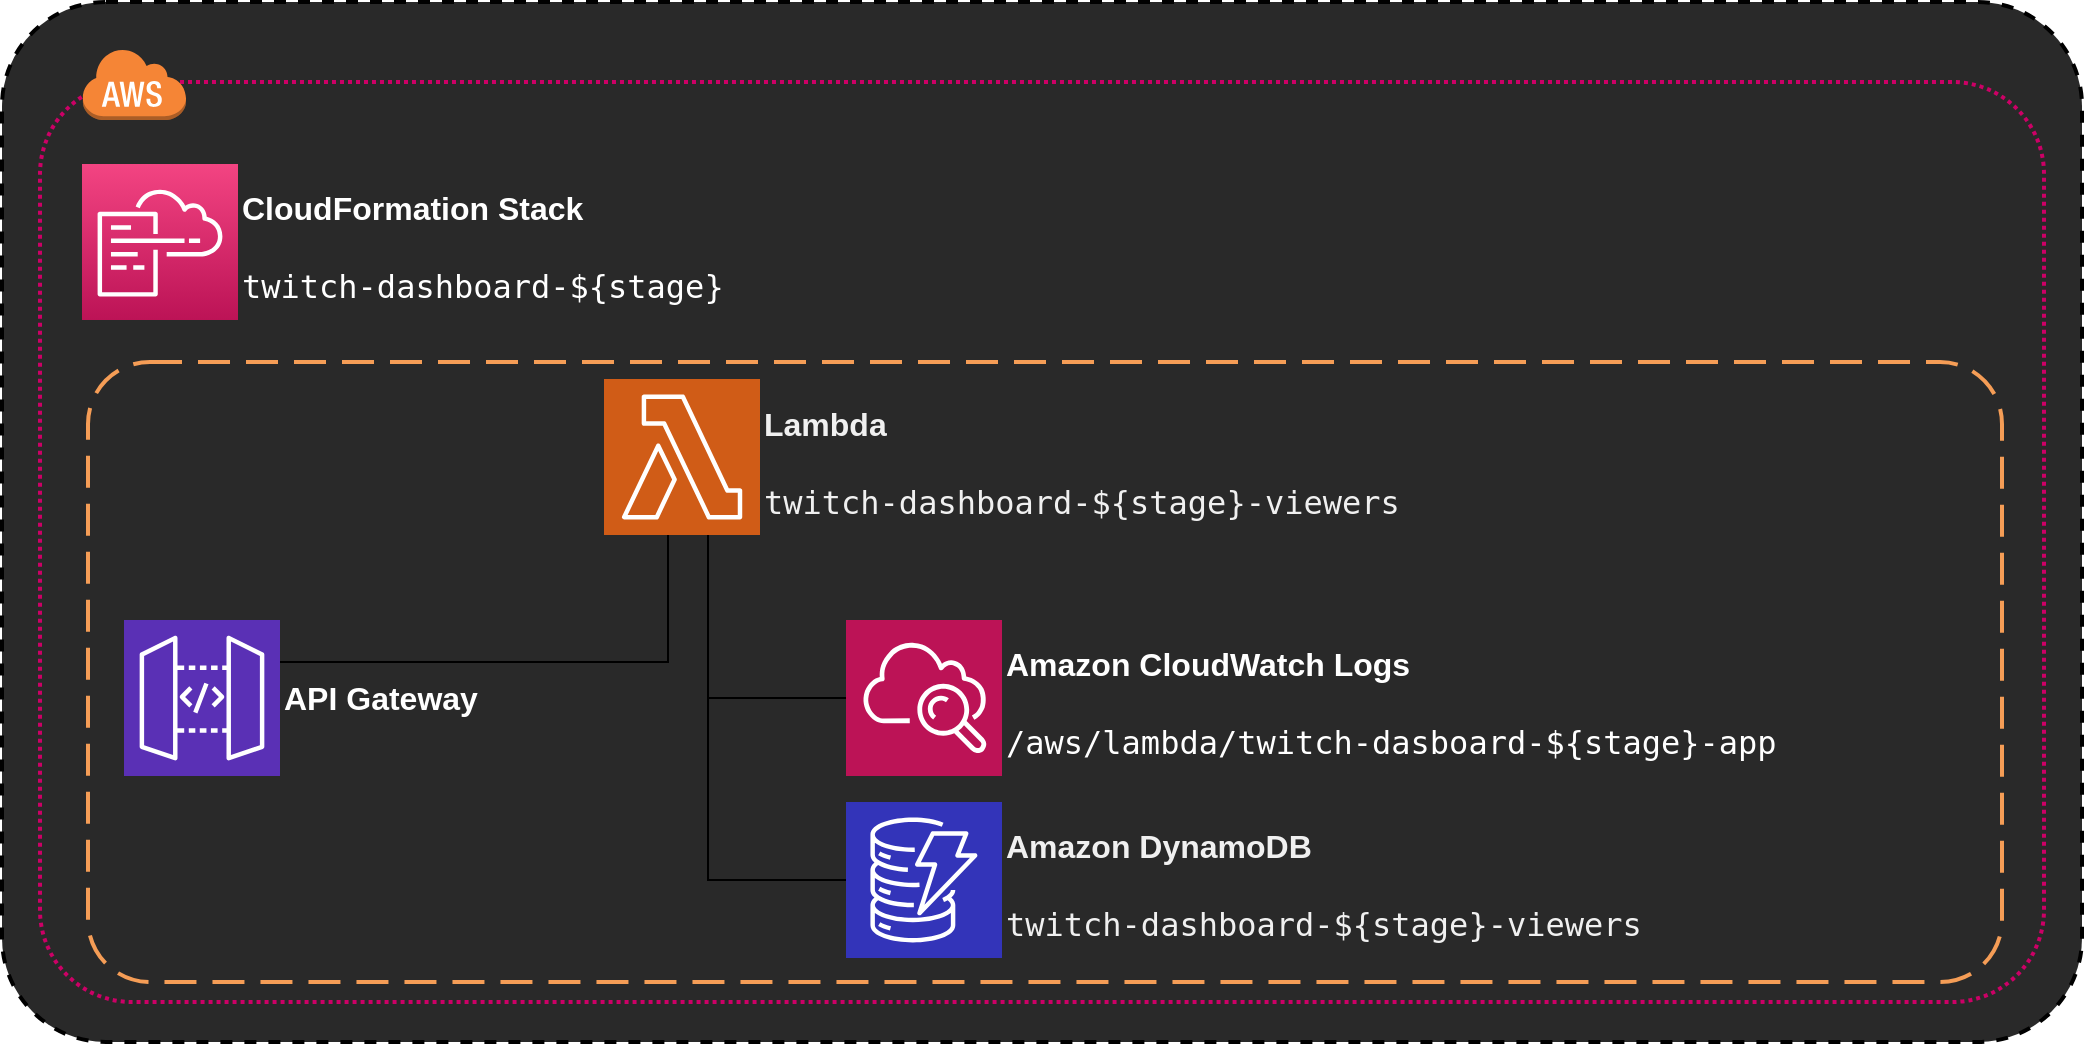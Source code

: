 <mxfile version="13.3.4" type="device"><diagram id="J1SSsACCe2w0SCxw7JaS" name="Page-1"><mxGraphModel dx="1038" dy="1375" grid="1" gridSize="10" guides="1" tooltips="1" connect="1" arrows="1" fold="1" page="1" pageScale="1" pageWidth="1169" pageHeight="827" math="0" shadow="0"><root><mxCell id="0"/><mxCell id="1" parent="0"/><mxCell id="m8ybJDIv_k8ayy13uKed-20" value="" style="rounded=1;arcSize=10;dashed=1;strokeColor=#000000;fillColor=#292929;strokeWidth=2;fontSize=16;align=left;" parent="1" vertex="1"><mxGeometry x="39" width="1040" height="520" as="geometry"/></mxCell><mxCell id="m8ybJDIv_k8ayy13uKed-30" value="" style="rounded=1;arcSize=10;dashed=1;strokeColor=#CC0066;fillColor=none;dashPattern=1 1;strokeWidth=2;fontSize=16;align=left;" parent="1" vertex="1"><mxGeometry x="58" y="40" width="1002" height="460" as="geometry"/></mxCell><mxCell id="m8ybJDIv_k8ayy13uKed-22" value="" style="rounded=1;arcSize=10;dashed=1;strokeColor=#F59D56;fillColor=none;dashPattern=8 4;strokeWidth=2;fontSize=16;align=left;" parent="1" vertex="1"><mxGeometry x="82" y="180" width="957" height="310" as="geometry"/></mxCell><mxCell id="m8ybJDIv_k8ayy13uKed-25" style="edgeStyle=orthogonalEdgeStyle;rounded=0;orthogonalLoop=1;jettySize=auto;html=1;endArrow=none;endFill=0;fontSize=16;" parent="1" source="m8ybJDIv_k8ayy13uKed-11" target="m8ybJDIv_k8ayy13uKed-13" edge="1"><mxGeometry relative="1" as="geometry"><Array as="points"><mxPoint x="392" y="439"/></Array></mxGeometry></mxCell><mxCell id="m8ybJDIv_k8ayy13uKed-11" value="&lt;h3&gt;&lt;span style=&quot;color: rgb(240 , 240 , 240) ; font-size: 16px&quot;&gt;&lt;b&gt;Amazon DynamoDB&lt;/b&gt;&lt;/span&gt;&lt;/h3&gt;&lt;pre&gt;&lt;span style=&quot;color: rgb(240 , 240 , 240) ; font-size: 16px&quot;&gt;twitch-dashboard-${stage}-viewers&lt;/span&gt;&lt;/pre&gt;" style="outlineConnect=0;fontColor=#232F3E;gradientDirection=north;fillColor=#3334B9;strokeColor=#ffffff;dashed=0;verticalLabelPosition=middle;verticalAlign=middle;align=left;html=1;fontSize=16;fontStyle=0;aspect=fixed;shape=mxgraph.aws4.resourceIcon;resIcon=mxgraph.aws4.dynamodb;labelPosition=right;" parent="1" vertex="1"><mxGeometry x="461" y="400" width="78" height="78" as="geometry"/></mxCell><mxCell id="m8ybJDIv_k8ayy13uKed-13" value="&lt;h3&gt;&lt;span style=&quot;color: rgb(240 , 240 , 240)&quot;&gt;&lt;b&gt;&lt;font style=&quot;font-size: 16px&quot;&gt;Lambda&lt;/font&gt;&lt;/b&gt;&lt;/span&gt;&lt;/h3&gt;&lt;pre&gt;&lt;span style=&quot;color: rgb(240 , 240 , 240) ; font-size: 16px&quot;&gt;twitch-dashboard-${stage}-viewers&lt;/span&gt;&lt;/pre&gt;" style="outlineConnect=0;fontColor=#232F3E;gradientDirection=north;fillColor=#D05C17;strokeColor=#ffffff;dashed=0;verticalLabelPosition=middle;verticalAlign=middle;align=left;html=1;fontSize=16;fontStyle=0;aspect=fixed;shape=mxgraph.aws4.resourceIcon;resIcon=mxgraph.aws4.lambda;labelPosition=right;" parent="1" vertex="1"><mxGeometry x="340" y="188.5" width="78" height="78" as="geometry"/></mxCell><mxCell id="m8ybJDIv_k8ayy13uKed-23" style="edgeStyle=orthogonalEdgeStyle;rounded=0;orthogonalLoop=1;jettySize=auto;html=1;fontSize=16;endArrow=none;endFill=0;" parent="1" source="m8ybJDIv_k8ayy13uKed-15" target="m8ybJDIv_k8ayy13uKed-13" edge="1"><mxGeometry relative="1" as="geometry"><Array as="points"><mxPoint x="372" y="330"/></Array></mxGeometry></mxCell><mxCell id="m8ybJDIv_k8ayy13uKed-15" value="&lt;h3&gt;&lt;font color=&quot;#ffffff&quot; style=&quot;font-size: 16px&quot;&gt;&lt;b&gt;API Gateway&lt;/b&gt;&lt;/font&gt;&lt;/h3&gt;" style="outlineConnect=0;fontColor=#232F3E;gradientDirection=north;fillColor=#5A30B5;strokeColor=#ffffff;dashed=0;verticalLabelPosition=middle;verticalAlign=middle;align=left;html=1;fontSize=12;fontStyle=0;aspect=fixed;shape=mxgraph.aws4.resourceIcon;resIcon=mxgraph.aws4.api_gateway;labelPosition=right;" parent="1" vertex="1"><mxGeometry x="100" y="309" width="78" height="78" as="geometry"/></mxCell><mxCell id="m8ybJDIv_k8ayy13uKed-24" style="edgeStyle=orthogonalEdgeStyle;rounded=0;orthogonalLoop=1;jettySize=auto;html=1;endArrow=none;endFill=0;fontSize=16;" parent="1" source="m8ybJDIv_k8ayy13uKed-17" target="m8ybJDIv_k8ayy13uKed-13" edge="1"><mxGeometry relative="1" as="geometry"><Array as="points"><mxPoint x="392" y="348"/></Array></mxGeometry></mxCell><mxCell id="m8ybJDIv_k8ayy13uKed-17" value="&lt;h3&gt;&lt;font color=&quot;#ffffff&quot; style=&quot;font-size: 16px&quot;&gt;&lt;b&gt;Amazon CloudWatch Logs&lt;/b&gt;&lt;/font&gt;&lt;/h3&gt;&lt;pre&gt;&lt;font color=&quot;#ffffff&quot; style=&quot;font-size: 16px&quot;&gt;/aws/lambda/twitch-dasboard-${stage}-app&lt;/font&gt;&lt;/pre&gt;" style="outlineConnect=0;fontColor=#232F3E;gradientDirection=north;fillColor=#BC1356;strokeColor=#ffffff;dashed=0;verticalLabelPosition=middle;verticalAlign=middle;align=left;html=1;fontSize=16;fontStyle=0;aspect=fixed;shape=mxgraph.aws4.resourceIcon;resIcon=mxgraph.aws4.cloudwatch;labelPosition=right;" parent="1" vertex="1"><mxGeometry x="461" y="309" width="78" height="78" as="geometry"/></mxCell><mxCell id="m8ybJDIv_k8ayy13uKed-21" value="" style="dashed=0;html=1;shape=mxgraph.aws3.cloud;fillColor=#F58536;gradientColor=none;dashed=0;fontSize=16;align=left;" parent="1" vertex="1"><mxGeometry x="79" y="23" width="52" height="36" as="geometry"/></mxCell><mxCell id="m8ybJDIv_k8ayy13uKed-28" value="&lt;h3&gt;&lt;font color=&quot;#ffffff&quot; style=&quot;font-size: 16px&quot;&gt;CloudFormation Stack&lt;/font&gt;&lt;/h3&gt;&lt;pre&gt;&lt;font color=&quot;#ffffff&quot; style=&quot;font-size: 16px&quot;&gt;twitch-dashboard-${stage}&lt;/font&gt;&lt;/pre&gt;" style="outlineConnect=0;fontColor=#232F3E;gradientDirection=north;fillColor=#BC1356;strokeColor=#ffffff;dashed=0;verticalLabelPosition=middle;verticalAlign=middle;align=left;html=1;fontSize=16;fontStyle=0;aspect=fixed;shape=mxgraph.aws4.resourceIcon;resIcon=mxgraph.aws4.cloudformation;labelPosition=right;gradientColor=#F34482;" parent="1" vertex="1"><mxGeometry x="79" y="81" width="78" height="78" as="geometry"/></mxCell></root></mxGraphModel></diagram></mxfile>
